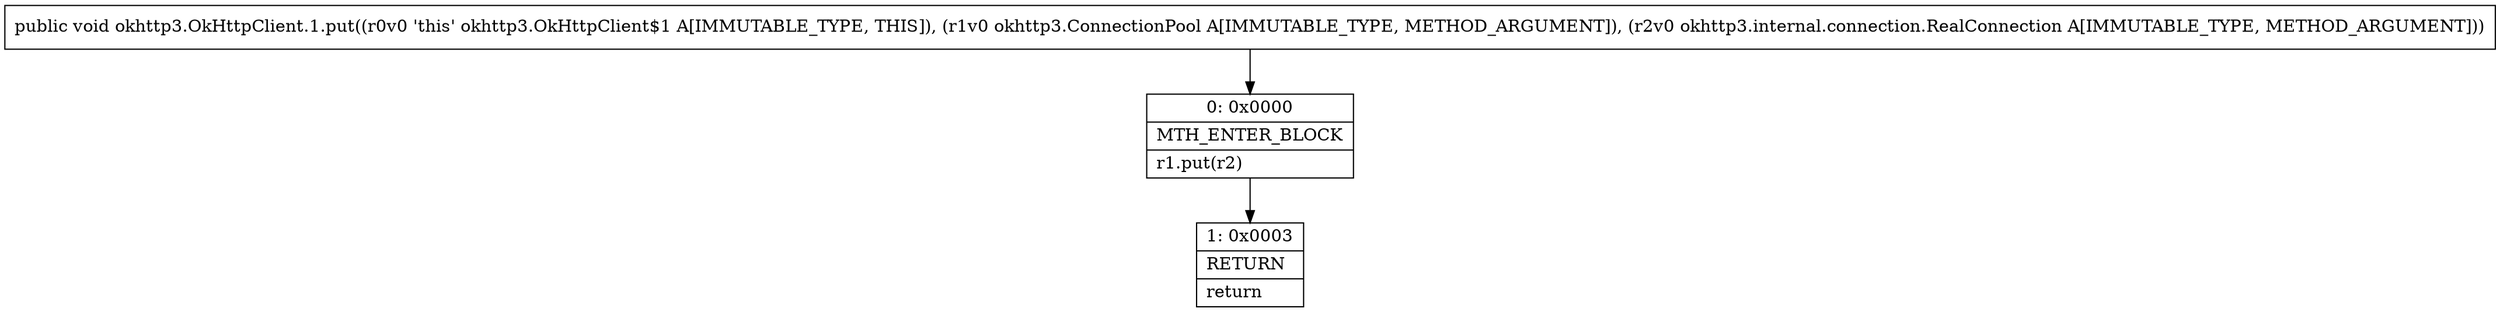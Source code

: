 digraph "CFG forokhttp3.OkHttpClient.1.put(Lokhttp3\/ConnectionPool;Lokhttp3\/internal\/connection\/RealConnection;)V" {
Node_0 [shape=record,label="{0\:\ 0x0000|MTH_ENTER_BLOCK\l|r1.put(r2)\l}"];
Node_1 [shape=record,label="{1\:\ 0x0003|RETURN\l|return\l}"];
MethodNode[shape=record,label="{public void okhttp3.OkHttpClient.1.put((r0v0 'this' okhttp3.OkHttpClient$1 A[IMMUTABLE_TYPE, THIS]), (r1v0 okhttp3.ConnectionPool A[IMMUTABLE_TYPE, METHOD_ARGUMENT]), (r2v0 okhttp3.internal.connection.RealConnection A[IMMUTABLE_TYPE, METHOD_ARGUMENT])) }"];
MethodNode -> Node_0;
Node_0 -> Node_1;
}

